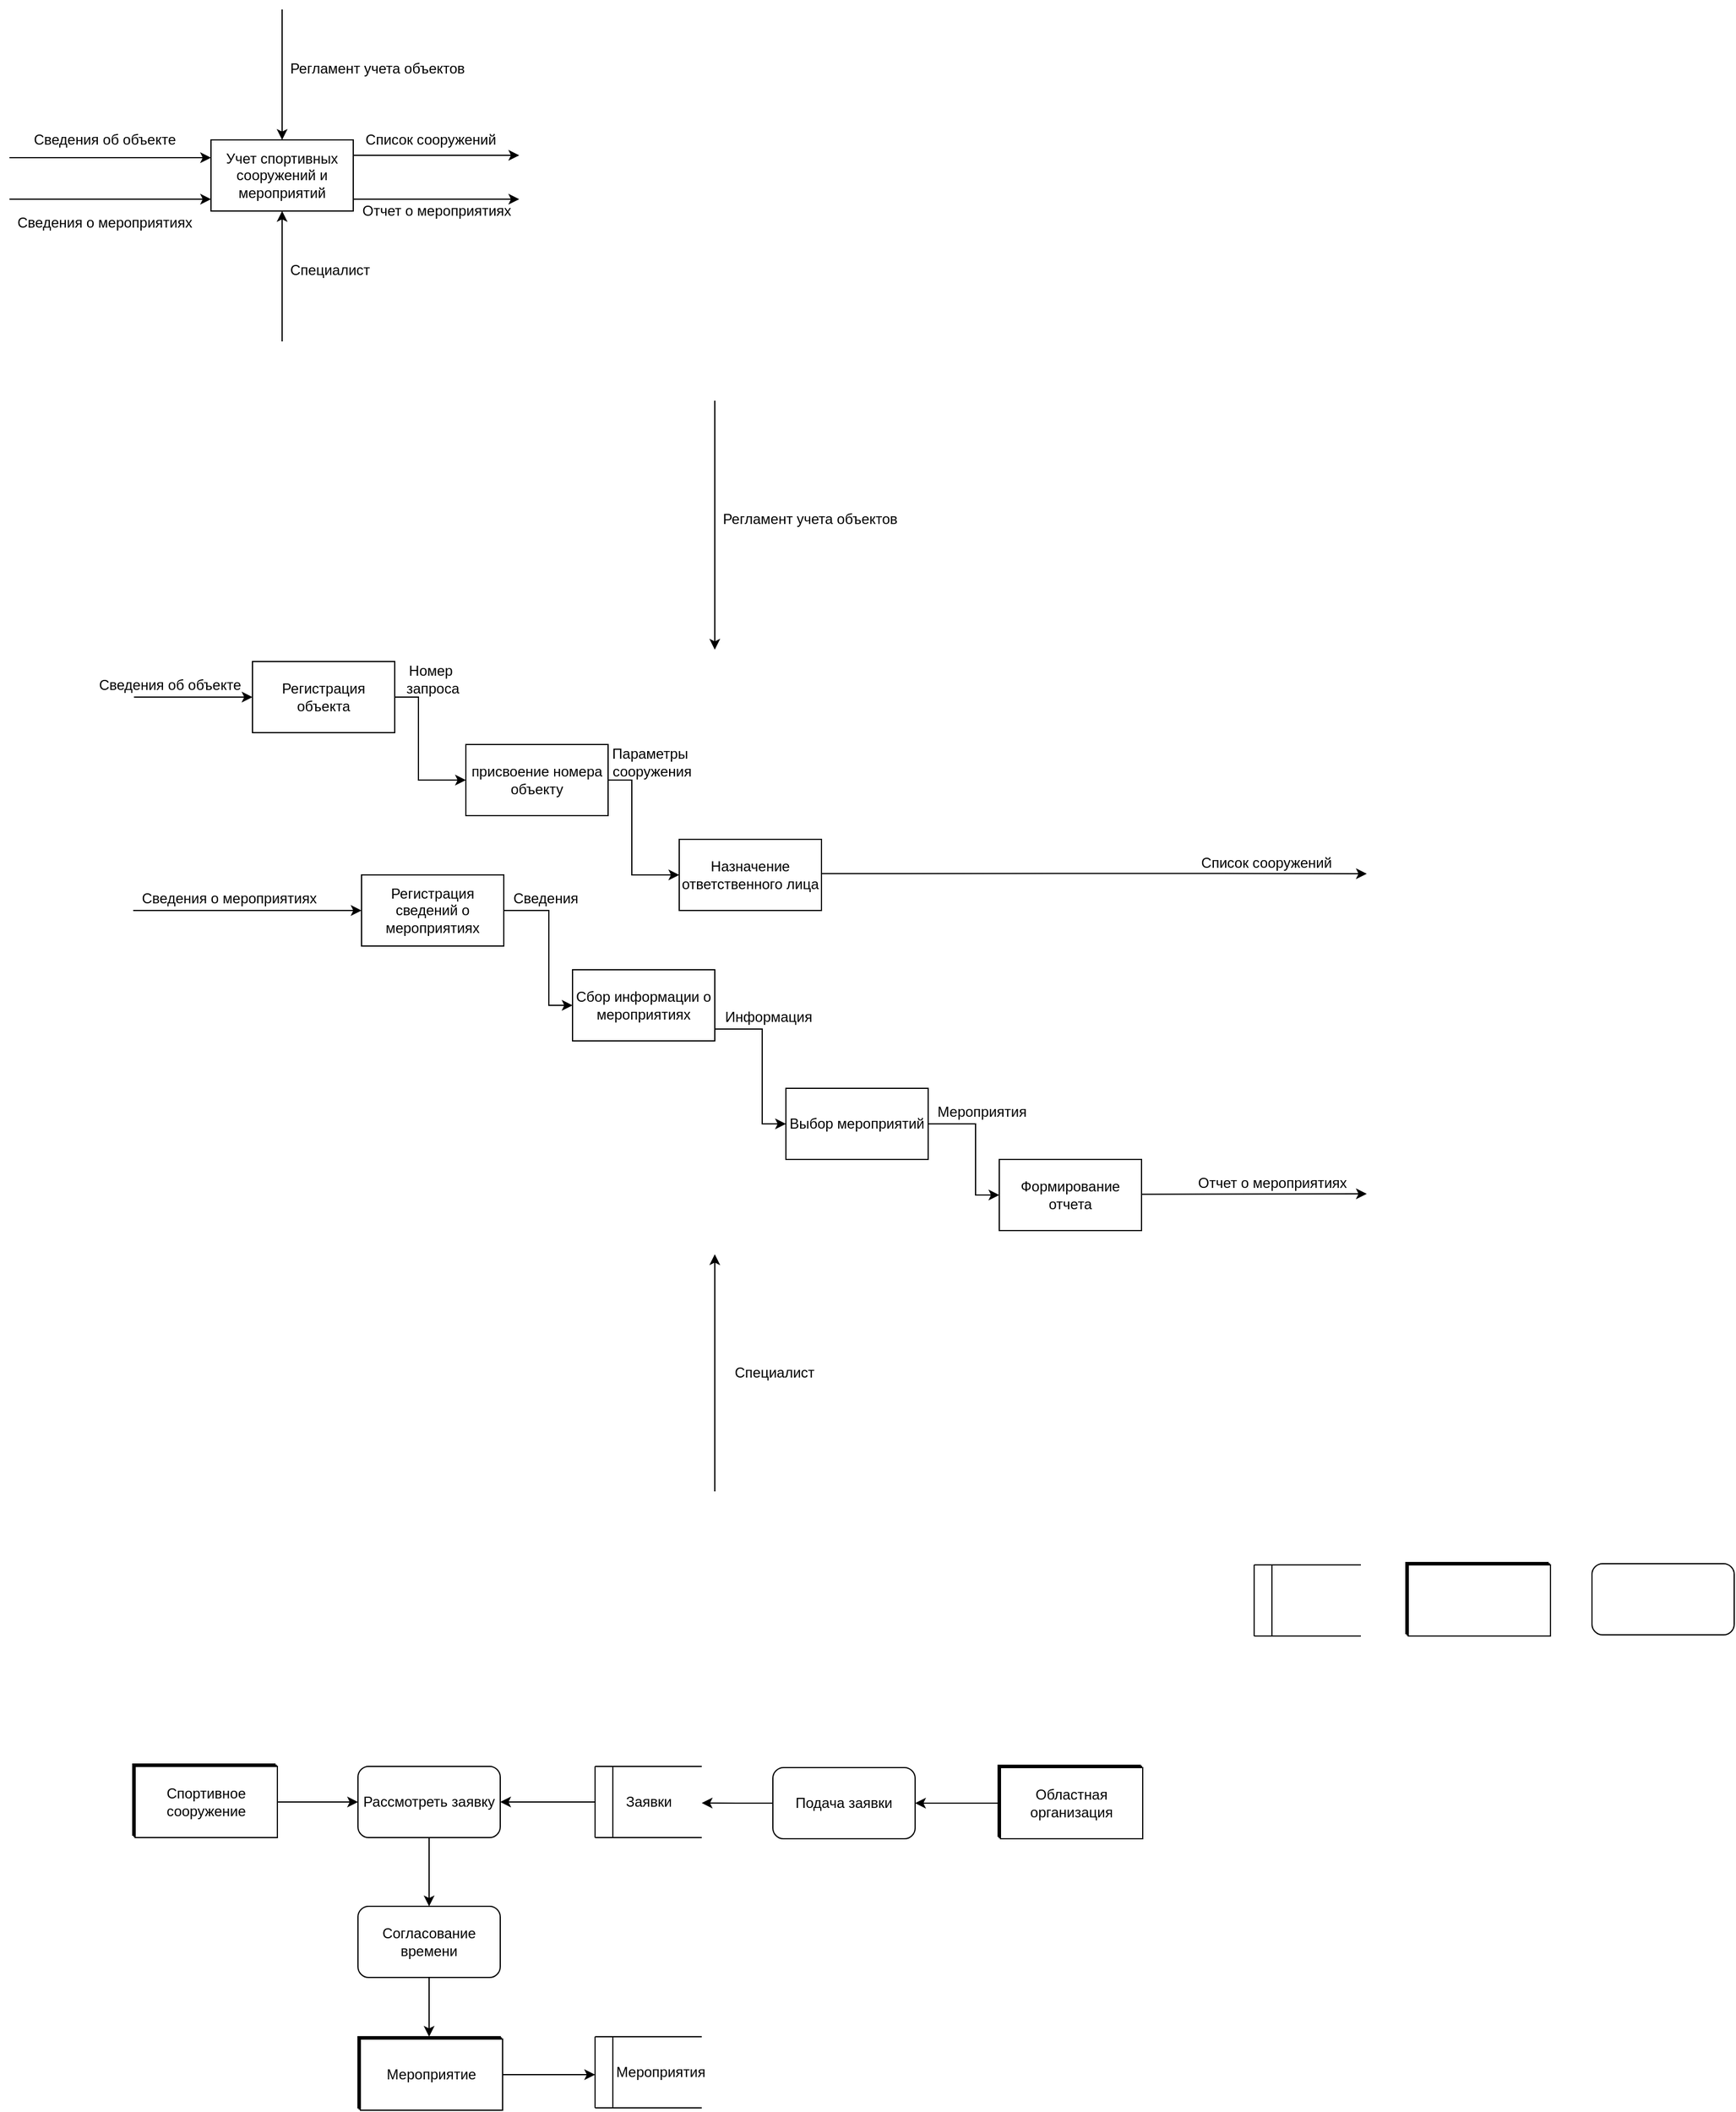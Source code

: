 <mxfile version="14.6.13" type="github">
  <diagram id="JcpFo3pnrb1yveTzviW8" name="Page-1">
    <mxGraphModel dx="1837" dy="1023" grid="1" gridSize="10" guides="1" tooltips="1" connect="1" arrows="1" fold="1" page="1" pageScale="1" pageWidth="827" pageHeight="1169" math="0" shadow="0">
      <root>
        <mxCell id="0" />
        <mxCell id="1" parent="0" />
        <mxCell id="RXx_gNftj5iXkbYdSQBd-1" value="Учет спортивных сооружений и мероприятий" style="rounded=0;whiteSpace=wrap;html=1;" parent="1" vertex="1">
          <mxGeometry x="220" y="140" width="120" height="60" as="geometry" />
        </mxCell>
        <mxCell id="RXx_gNftj5iXkbYdSQBd-2" value="" style="endArrow=classic;html=1;entryX=0;entryY=0.5;entryDx=0;entryDy=0;" parent="1" edge="1">
          <mxGeometry width="50" height="50" relative="1" as="geometry">
            <mxPoint x="50" y="155" as="sourcePoint" />
            <mxPoint x="220" y="155" as="targetPoint" />
          </mxGeometry>
        </mxCell>
        <mxCell id="RXx_gNftj5iXkbYdSQBd-3" value="Сведения об объекте" style="text;html=1;align=center;verticalAlign=middle;resizable=0;points=[];autosize=1;strokeColor=none;" parent="1" vertex="1">
          <mxGeometry x="60" y="130" width="140" height="20" as="geometry" />
        </mxCell>
        <mxCell id="RXx_gNftj5iXkbYdSQBd-4" value="" style="endArrow=classic;html=1;entryX=0.5;entryY=0;entryDx=0;entryDy=0;" parent="1" target="RXx_gNftj5iXkbYdSQBd-1" edge="1">
          <mxGeometry width="50" height="50" relative="1" as="geometry">
            <mxPoint x="280" y="30" as="sourcePoint" />
            <mxPoint x="300" y="130" as="targetPoint" />
          </mxGeometry>
        </mxCell>
        <mxCell id="RXx_gNftj5iXkbYdSQBd-5" value="Регламент учета объектов" style="text;html=1;align=center;verticalAlign=middle;resizable=0;points=[];autosize=1;strokeColor=none;" parent="1" vertex="1">
          <mxGeometry x="280" y="70" width="160" height="20" as="geometry" />
        </mxCell>
        <mxCell id="RXx_gNftj5iXkbYdSQBd-6" value="" style="endArrow=classic;html=1;entryX=0.5;entryY=1;entryDx=0;entryDy=0;" parent="1" target="RXx_gNftj5iXkbYdSQBd-1" edge="1">
          <mxGeometry width="50" height="50" relative="1" as="geometry">
            <mxPoint x="280" y="310" as="sourcePoint" />
            <mxPoint x="310" y="250" as="targetPoint" />
          </mxGeometry>
        </mxCell>
        <mxCell id="RXx_gNftj5iXkbYdSQBd-7" value="Специалист" style="text;html=1;align=center;verticalAlign=middle;resizable=0;points=[];autosize=1;strokeColor=none;" parent="1" vertex="1">
          <mxGeometry x="280" y="240" width="80" height="20" as="geometry" />
        </mxCell>
        <mxCell id="RXx_gNftj5iXkbYdSQBd-8" value="" style="endArrow=classic;html=1;exitX=1;exitY=0.5;exitDx=0;exitDy=0;" parent="1" edge="1">
          <mxGeometry width="50" height="50" relative="1" as="geometry">
            <mxPoint x="340" y="153" as="sourcePoint" />
            <mxPoint x="480" y="153" as="targetPoint" />
          </mxGeometry>
        </mxCell>
        <mxCell id="RXx_gNftj5iXkbYdSQBd-9" value="Список сооружений" style="text;html=1;align=center;verticalAlign=middle;resizable=0;points=[];autosize=1;strokeColor=none;" parent="1" vertex="1">
          <mxGeometry x="340" y="130" width="130" height="20" as="geometry" />
        </mxCell>
        <mxCell id="RXx_gNftj5iXkbYdSQBd-10" value="" style="endArrow=classic;html=1;" parent="1" edge="1">
          <mxGeometry width="50" height="50" relative="1" as="geometry">
            <mxPoint x="155" y="610" as="sourcePoint" />
            <mxPoint x="255" y="610" as="targetPoint" />
          </mxGeometry>
        </mxCell>
        <mxCell id="RXx_gNftj5iXkbYdSQBd-11" value="Сведения об объекте" style="text;html=1;align=center;verticalAlign=middle;resizable=0;points=[];autosize=1;strokeColor=none;" parent="1" vertex="1">
          <mxGeometry x="115" y="590" width="140" height="20" as="geometry" />
        </mxCell>
        <mxCell id="RXx_gNftj5iXkbYdSQBd-15" style="edgeStyle=orthogonalEdgeStyle;rounded=0;orthogonalLoop=1;jettySize=auto;html=1;entryX=0;entryY=0.5;entryDx=0;entryDy=0;" parent="1" source="RXx_gNftj5iXkbYdSQBd-12" target="RXx_gNftj5iXkbYdSQBd-13" edge="1">
          <mxGeometry relative="1" as="geometry">
            <Array as="points">
              <mxPoint x="395" y="610" />
              <mxPoint x="395" y="680" />
            </Array>
          </mxGeometry>
        </mxCell>
        <mxCell id="RXx_gNftj5iXkbYdSQBd-12" value="Регистрация объекта" style="rounded=0;whiteSpace=wrap;html=1;" parent="1" vertex="1">
          <mxGeometry x="255" y="580" width="120" height="60" as="geometry" />
        </mxCell>
        <mxCell id="RXx_gNftj5iXkbYdSQBd-18" style="edgeStyle=orthogonalEdgeStyle;rounded=0;orthogonalLoop=1;jettySize=auto;html=1;entryX=0;entryY=0.5;entryDx=0;entryDy=0;" parent="1" source="RXx_gNftj5iXkbYdSQBd-13" target="RXx_gNftj5iXkbYdSQBd-17" edge="1">
          <mxGeometry relative="1" as="geometry">
            <Array as="points">
              <mxPoint x="575" y="680" />
              <mxPoint x="575" y="760" />
            </Array>
          </mxGeometry>
        </mxCell>
        <mxCell id="RXx_gNftj5iXkbYdSQBd-13" value="присвоение номера объекту" style="rounded=0;whiteSpace=wrap;html=1;" parent="1" vertex="1">
          <mxGeometry x="435" y="650" width="120" height="60" as="geometry" />
        </mxCell>
        <mxCell id="RXx_gNftj5iXkbYdSQBd-16" value="Номер&lt;br&gt;&amp;nbsp;запроса" style="text;html=1;align=center;verticalAlign=middle;resizable=0;points=[];autosize=1;strokeColor=none;" parent="1" vertex="1">
          <mxGeometry x="375" y="580" width="60" height="30" as="geometry" />
        </mxCell>
        <mxCell id="RXx_gNftj5iXkbYdSQBd-17" value="Назначение ответственного лица" style="rounded=0;whiteSpace=wrap;html=1;" parent="1" vertex="1">
          <mxGeometry x="615" y="730" width="120" height="60" as="geometry" />
        </mxCell>
        <mxCell id="RXx_gNftj5iXkbYdSQBd-22" value="Параметры&lt;br&gt;&amp;nbsp;сооружения" style="text;html=1;align=center;verticalAlign=middle;resizable=0;points=[];autosize=1;strokeColor=none;" parent="1" vertex="1">
          <mxGeometry x="545" y="650" width="90" height="30" as="geometry" />
        </mxCell>
        <mxCell id="RXx_gNftj5iXkbYdSQBd-27" style="edgeStyle=orthogonalEdgeStyle;rounded=0;orthogonalLoop=1;jettySize=auto;html=1;exitX=1;exitY=0.5;exitDx=0;exitDy=0;" parent="1" edge="1">
          <mxGeometry relative="1" as="geometry">
            <mxPoint x="1195" y="759" as="targetPoint" />
            <mxPoint x="735" y="758.82" as="sourcePoint" />
            <Array as="points">
              <mxPoint x="1075" y="759" />
              <mxPoint x="1075" y="759" />
            </Array>
          </mxGeometry>
        </mxCell>
        <mxCell id="RXx_gNftj5iXkbYdSQBd-28" value="Список сооружений" style="text;html=1;align=center;verticalAlign=middle;resizable=0;points=[];autosize=1;strokeColor=none;" parent="1" vertex="1">
          <mxGeometry x="1045" y="740" width="130" height="20" as="geometry" />
        </mxCell>
        <mxCell id="RXx_gNftj5iXkbYdSQBd-80" style="edgeStyle=orthogonalEdgeStyle;rounded=0;orthogonalLoop=1;jettySize=auto;html=1;exitX=0;exitY=0.5;exitDx=0;exitDy=0;" parent="1" source="RXx_gNftj5iXkbYdSQBd-47" edge="1">
          <mxGeometry relative="1" as="geometry">
            <mxPoint x="634" y="1542.857" as="targetPoint" />
          </mxGeometry>
        </mxCell>
        <mxCell id="RXx_gNftj5iXkbYdSQBd-47" value="Подача заявки" style="rounded=1;whiteSpace=wrap;html=1;" parent="1" vertex="1">
          <mxGeometry x="694" y="1513" width="120" height="60" as="geometry" />
        </mxCell>
        <mxCell id="RXx_gNftj5iXkbYdSQBd-51" value="" style="group" parent="1" vertex="1" connectable="0">
          <mxGeometry x="1228" y="1340" width="122" height="62" as="geometry" />
        </mxCell>
        <mxCell id="RXx_gNftj5iXkbYdSQBd-48" value="" style="rounded=0;whiteSpace=wrap;html=1;" parent="RXx_gNftj5iXkbYdSQBd-51" vertex="1">
          <mxGeometry width="120" height="60" as="geometry" />
        </mxCell>
        <mxCell id="RXx_gNftj5iXkbYdSQBd-49" value="" style="rounded=0;whiteSpace=wrap;html=1;" parent="RXx_gNftj5iXkbYdSQBd-51" vertex="1">
          <mxGeometry x="1" y="1" width="120" height="60" as="geometry" />
        </mxCell>
        <mxCell id="RXx_gNftj5iXkbYdSQBd-50" value="" style="rounded=0;whiteSpace=wrap;html=1;" parent="RXx_gNftj5iXkbYdSQBd-51" vertex="1">
          <mxGeometry x="2" y="2" width="120" height="60" as="geometry" />
        </mxCell>
        <mxCell id="RXx_gNftj5iXkbYdSQBd-58" value="" style="group" parent="1" vertex="1" connectable="0">
          <mxGeometry x="1100" y="1342" width="90" height="60" as="geometry" />
        </mxCell>
        <mxCell id="RXx_gNftj5iXkbYdSQBd-53" value="" style="endArrow=none;html=1;" parent="RXx_gNftj5iXkbYdSQBd-58" edge="1">
          <mxGeometry width="50" height="50" as="geometry">
            <mxPoint y="60" as="sourcePoint" />
            <mxPoint as="targetPoint" />
          </mxGeometry>
        </mxCell>
        <mxCell id="RXx_gNftj5iXkbYdSQBd-54" value="" style="endArrow=none;html=1;" parent="RXx_gNftj5iXkbYdSQBd-58" edge="1">
          <mxGeometry x="5" width="50" height="50" as="geometry">
            <mxPoint x="15" y="60" as="sourcePoint" />
            <mxPoint x="15" as="targetPoint" />
          </mxGeometry>
        </mxCell>
        <mxCell id="RXx_gNftj5iXkbYdSQBd-55" value="" style="endArrow=none;html=1;" parent="RXx_gNftj5iXkbYdSQBd-58" edge="1">
          <mxGeometry width="50" height="50" as="geometry">
            <mxPoint as="sourcePoint" />
            <mxPoint x="90" as="targetPoint" />
          </mxGeometry>
        </mxCell>
        <mxCell id="RXx_gNftj5iXkbYdSQBd-56" value="" style="endArrow=none;html=1;" parent="RXx_gNftj5iXkbYdSQBd-58" edge="1">
          <mxGeometry width="50" height="50" as="geometry">
            <mxPoint y="60" as="sourcePoint" />
            <mxPoint x="90" y="60" as="targetPoint" />
          </mxGeometry>
        </mxCell>
        <mxCell id="RXx_gNftj5iXkbYdSQBd-59" value="" style="group" parent="1" vertex="1" connectable="0">
          <mxGeometry x="154" y="1510" width="122" height="62" as="geometry" />
        </mxCell>
        <mxCell id="RXx_gNftj5iXkbYdSQBd-60" value="" style="rounded=0;whiteSpace=wrap;html=1;" parent="RXx_gNftj5iXkbYdSQBd-59" vertex="1">
          <mxGeometry width="120" height="60" as="geometry" />
        </mxCell>
        <mxCell id="RXx_gNftj5iXkbYdSQBd-61" value="" style="rounded=0;whiteSpace=wrap;html=1;" parent="RXx_gNftj5iXkbYdSQBd-59" vertex="1">
          <mxGeometry x="1" y="1" width="120" height="60" as="geometry" />
        </mxCell>
        <mxCell id="RXx_gNftj5iXkbYdSQBd-62" value="Спортивное сооружение" style="rounded=0;whiteSpace=wrap;html=1;" parent="RXx_gNftj5iXkbYdSQBd-59" vertex="1">
          <mxGeometry x="2" y="2" width="120" height="60" as="geometry" />
        </mxCell>
        <mxCell id="RXx_gNftj5iXkbYdSQBd-63" value="" style="group" parent="1" vertex="1" connectable="0">
          <mxGeometry x="344" y="1740" width="122" height="62" as="geometry" />
        </mxCell>
        <mxCell id="RXx_gNftj5iXkbYdSQBd-64" value="" style="rounded=0;whiteSpace=wrap;html=1;" parent="RXx_gNftj5iXkbYdSQBd-63" vertex="1">
          <mxGeometry width="120" height="60" as="geometry" />
        </mxCell>
        <mxCell id="RXx_gNftj5iXkbYdSQBd-65" value="" style="rounded=0;whiteSpace=wrap;html=1;" parent="RXx_gNftj5iXkbYdSQBd-63" vertex="1">
          <mxGeometry x="1" y="1" width="120" height="60" as="geometry" />
        </mxCell>
        <mxCell id="RXx_gNftj5iXkbYdSQBd-66" value="Мероприятие" style="rounded=0;whiteSpace=wrap;html=1;" parent="RXx_gNftj5iXkbYdSQBd-63" vertex="1">
          <mxGeometry x="2" y="2" width="120" height="60" as="geometry" />
        </mxCell>
        <mxCell id="RXx_gNftj5iXkbYdSQBd-67" value="" style="group" parent="1" vertex="1" connectable="0">
          <mxGeometry x="884" y="1511" width="122" height="62" as="geometry" />
        </mxCell>
        <mxCell id="RXx_gNftj5iXkbYdSQBd-68" value="" style="rounded=0;whiteSpace=wrap;html=1;" parent="RXx_gNftj5iXkbYdSQBd-67" vertex="1">
          <mxGeometry width="120" height="60" as="geometry" />
        </mxCell>
        <mxCell id="RXx_gNftj5iXkbYdSQBd-69" value="" style="rounded=0;whiteSpace=wrap;html=1;" parent="RXx_gNftj5iXkbYdSQBd-67" vertex="1">
          <mxGeometry x="1" y="1" width="120" height="60" as="geometry" />
        </mxCell>
        <mxCell id="RXx_gNftj5iXkbYdSQBd-70" value="Областная организация" style="rounded=0;whiteSpace=wrap;html=1;" parent="RXx_gNftj5iXkbYdSQBd-67" vertex="1">
          <mxGeometry x="2" y="2" width="120" height="60" as="geometry" />
        </mxCell>
        <mxCell id="RXx_gNftj5iXkbYdSQBd-71" style="edgeStyle=orthogonalEdgeStyle;rounded=0;orthogonalLoop=1;jettySize=auto;html=1;" parent="1" source="RXx_gNftj5iXkbYdSQBd-70" target="RXx_gNftj5iXkbYdSQBd-47" edge="1">
          <mxGeometry relative="1" as="geometry" />
        </mxCell>
        <mxCell id="RXx_gNftj5iXkbYdSQBd-85" style="edgeStyle=orthogonalEdgeStyle;rounded=0;orthogonalLoop=1;jettySize=auto;html=1;" parent="1" source="RXx_gNftj5iXkbYdSQBd-72" target="RXx_gNftj5iXkbYdSQBd-84" edge="1">
          <mxGeometry relative="1" as="geometry" />
        </mxCell>
        <mxCell id="RXx_gNftj5iXkbYdSQBd-72" value="Рассмотреть заявку" style="rounded=1;whiteSpace=wrap;html=1;" parent="1" vertex="1">
          <mxGeometry x="344" y="1512" width="120" height="60" as="geometry" />
        </mxCell>
        <mxCell id="RXx_gNftj5iXkbYdSQBd-73" value="" style="group" parent="1" vertex="1" connectable="0">
          <mxGeometry x="544" y="1512" width="90" height="60" as="geometry" />
        </mxCell>
        <mxCell id="RXx_gNftj5iXkbYdSQBd-74" value="" style="endArrow=none;html=1;" parent="RXx_gNftj5iXkbYdSQBd-73" edge="1">
          <mxGeometry width="50" height="50" as="geometry">
            <mxPoint y="60" as="sourcePoint" />
            <mxPoint as="targetPoint" />
          </mxGeometry>
        </mxCell>
        <mxCell id="RXx_gNftj5iXkbYdSQBd-75" value="" style="endArrow=none;html=1;" parent="RXx_gNftj5iXkbYdSQBd-73" edge="1">
          <mxGeometry x="5" width="50" height="50" as="geometry">
            <mxPoint x="15" y="60" as="sourcePoint" />
            <mxPoint x="15" as="targetPoint" />
          </mxGeometry>
        </mxCell>
        <mxCell id="RXx_gNftj5iXkbYdSQBd-76" value="" style="endArrow=none;html=1;" parent="RXx_gNftj5iXkbYdSQBd-73" edge="1">
          <mxGeometry width="50" height="50" as="geometry">
            <mxPoint as="sourcePoint" />
            <mxPoint x="90" as="targetPoint" />
          </mxGeometry>
        </mxCell>
        <mxCell id="RXx_gNftj5iXkbYdSQBd-77" value="" style="endArrow=none;html=1;" parent="RXx_gNftj5iXkbYdSQBd-73" edge="1">
          <mxGeometry width="50" height="50" as="geometry">
            <mxPoint y="60" as="sourcePoint" />
            <mxPoint x="90" y="60" as="targetPoint" />
          </mxGeometry>
        </mxCell>
        <mxCell id="RXx_gNftj5iXkbYdSQBd-78" value="Заявки" style="text;html=1;align=center;verticalAlign=middle;resizable=0;points=[];autosize=1;strokeColor=none;" parent="RXx_gNftj5iXkbYdSQBd-73" vertex="1">
          <mxGeometry x="20" y="20" width="50" height="20" as="geometry" />
        </mxCell>
        <mxCell id="RXx_gNftj5iXkbYdSQBd-81" style="edgeStyle=orthogonalEdgeStyle;rounded=0;orthogonalLoop=1;jettySize=auto;html=1;exitX=1;exitY=0.5;exitDx=0;exitDy=0;entryX=0;entryY=0.5;entryDx=0;entryDy=0;" parent="1" source="RXx_gNftj5iXkbYdSQBd-62" target="RXx_gNftj5iXkbYdSQBd-72" edge="1">
          <mxGeometry relative="1" as="geometry" />
        </mxCell>
        <mxCell id="RXx_gNftj5iXkbYdSQBd-83" value="" style="endArrow=classic;html=1;entryX=1;entryY=0.5;entryDx=0;entryDy=0;" parent="1" target="RXx_gNftj5iXkbYdSQBd-72" edge="1">
          <mxGeometry width="50" height="50" relative="1" as="geometry">
            <mxPoint x="544" y="1542" as="sourcePoint" />
            <mxPoint x="634" y="1541" as="targetPoint" />
          </mxGeometry>
        </mxCell>
        <mxCell id="RXx_gNftj5iXkbYdSQBd-86" style="edgeStyle=orthogonalEdgeStyle;rounded=0;orthogonalLoop=1;jettySize=auto;html=1;entryX=0.5;entryY=0;entryDx=0;entryDy=0;" parent="1" source="RXx_gNftj5iXkbYdSQBd-84" target="RXx_gNftj5iXkbYdSQBd-64" edge="1">
          <mxGeometry relative="1" as="geometry" />
        </mxCell>
        <mxCell id="RXx_gNftj5iXkbYdSQBd-84" value="Согласование времени" style="rounded=1;whiteSpace=wrap;html=1;" parent="1" vertex="1">
          <mxGeometry x="344" y="1630" width="120" height="60" as="geometry" />
        </mxCell>
        <mxCell id="RXx_gNftj5iXkbYdSQBd-87" value="" style="group" parent="1" vertex="1" connectable="0">
          <mxGeometry x="544" y="1740" width="90" height="60" as="geometry" />
        </mxCell>
        <mxCell id="RXx_gNftj5iXkbYdSQBd-88" value="" style="endArrow=none;html=1;" parent="RXx_gNftj5iXkbYdSQBd-87" edge="1">
          <mxGeometry width="50" height="50" as="geometry">
            <mxPoint y="60" as="sourcePoint" />
            <mxPoint as="targetPoint" />
          </mxGeometry>
        </mxCell>
        <mxCell id="RXx_gNftj5iXkbYdSQBd-89" value="" style="endArrow=none;html=1;" parent="RXx_gNftj5iXkbYdSQBd-87" edge="1">
          <mxGeometry x="5" width="50" height="50" as="geometry">
            <mxPoint x="15" y="60" as="sourcePoint" />
            <mxPoint x="15" as="targetPoint" />
          </mxGeometry>
        </mxCell>
        <mxCell id="RXx_gNftj5iXkbYdSQBd-90" value="" style="endArrow=none;html=1;" parent="RXx_gNftj5iXkbYdSQBd-87" edge="1">
          <mxGeometry width="50" height="50" as="geometry">
            <mxPoint as="sourcePoint" />
            <mxPoint x="90" as="targetPoint" />
          </mxGeometry>
        </mxCell>
        <mxCell id="RXx_gNftj5iXkbYdSQBd-91" value="" style="endArrow=none;html=1;" parent="RXx_gNftj5iXkbYdSQBd-87" edge="1">
          <mxGeometry width="50" height="50" as="geometry">
            <mxPoint y="60" as="sourcePoint" />
            <mxPoint x="90" y="60" as="targetPoint" />
          </mxGeometry>
        </mxCell>
        <mxCell id="RXx_gNftj5iXkbYdSQBd-92" value="Мероприятия" style="text;html=1;align=center;verticalAlign=middle;resizable=0;points=[];autosize=1;strokeColor=none;" parent="RXx_gNftj5iXkbYdSQBd-87" vertex="1">
          <mxGeometry x="10" y="20" width="90" height="20" as="geometry" />
        </mxCell>
        <mxCell id="RXx_gNftj5iXkbYdSQBd-93" style="edgeStyle=orthogonalEdgeStyle;rounded=0;orthogonalLoop=1;jettySize=auto;html=1;" parent="1" source="RXx_gNftj5iXkbYdSQBd-66" edge="1">
          <mxGeometry relative="1" as="geometry">
            <mxPoint x="544" y="1772" as="targetPoint" />
          </mxGeometry>
        </mxCell>
        <mxCell id="RXx_gNftj5iXkbYdSQBd-94" value="" style="rounded=1;whiteSpace=wrap;html=1;" parent="1" vertex="1">
          <mxGeometry x="1385" y="1341" width="120" height="60" as="geometry" />
        </mxCell>
        <mxCell id="itpdXc0H2e_z4cBBcjtA-1" value="" style="endArrow=classic;html=1;entryX=0;entryY=0.5;entryDx=0;entryDy=0;" edge="1" parent="1">
          <mxGeometry width="50" height="50" relative="1" as="geometry">
            <mxPoint x="50" y="190" as="sourcePoint" />
            <mxPoint x="220" y="190" as="targetPoint" />
          </mxGeometry>
        </mxCell>
        <mxCell id="itpdXc0H2e_z4cBBcjtA-2" value="Сведения о мероприятиях" style="text;html=1;align=center;verticalAlign=middle;resizable=0;points=[];autosize=1;strokeColor=none;" vertex="1" parent="1">
          <mxGeometry x="50" y="200" width="160" height="20" as="geometry" />
        </mxCell>
        <mxCell id="itpdXc0H2e_z4cBBcjtA-3" value="" style="endArrow=classic;html=1;exitX=1;exitY=0.5;exitDx=0;exitDy=0;" edge="1" parent="1">
          <mxGeometry width="50" height="50" relative="1" as="geometry">
            <mxPoint x="340" y="190" as="sourcePoint" />
            <mxPoint x="480" y="190" as="targetPoint" />
          </mxGeometry>
        </mxCell>
        <mxCell id="itpdXc0H2e_z4cBBcjtA-4" value="Отчет о мероприятиях" style="text;html=1;align=center;verticalAlign=middle;resizable=0;points=[];autosize=1;strokeColor=none;" vertex="1" parent="1">
          <mxGeometry x="340" y="190" width="140" height="20" as="geometry" />
        </mxCell>
        <mxCell id="itpdXc0H2e_z4cBBcjtA-18" style="edgeStyle=orthogonalEdgeStyle;rounded=0;orthogonalLoop=1;jettySize=auto;html=1;entryX=0;entryY=0.5;entryDx=0;entryDy=0;" edge="1" parent="1" source="itpdXc0H2e_z4cBBcjtA-5" target="itpdXc0H2e_z4cBBcjtA-8">
          <mxGeometry relative="1" as="geometry">
            <Array as="points">
              <mxPoint x="505" y="790" />
              <mxPoint x="505" y="870" />
            </Array>
          </mxGeometry>
        </mxCell>
        <mxCell id="itpdXc0H2e_z4cBBcjtA-5" value="Регистрация сведений о мероприятиях" style="rounded=0;whiteSpace=wrap;html=1;" vertex="1" parent="1">
          <mxGeometry x="347" y="760" width="120" height="60" as="geometry" />
        </mxCell>
        <mxCell id="itpdXc0H2e_z4cBBcjtA-6" value="Сведения о мероприятиях" style="text;html=1;align=center;verticalAlign=middle;resizable=0;points=[];autosize=1;strokeColor=none;" vertex="1" parent="1">
          <mxGeometry x="155" y="770" width="160" height="20" as="geometry" />
        </mxCell>
        <mxCell id="itpdXc0H2e_z4cBBcjtA-7" value="" style="endArrow=classic;html=1;entryX=0;entryY=0.5;entryDx=0;entryDy=0;exitX=-0.004;exitY=1;exitDx=0;exitDy=0;exitPerimeter=0;" edge="1" parent="1" source="itpdXc0H2e_z4cBBcjtA-6">
          <mxGeometry width="50" height="50" relative="1" as="geometry">
            <mxPoint x="177" y="790.0" as="sourcePoint" />
            <mxPoint x="347" y="790.0" as="targetPoint" />
          </mxGeometry>
        </mxCell>
        <mxCell id="itpdXc0H2e_z4cBBcjtA-13" style="edgeStyle=orthogonalEdgeStyle;rounded=0;orthogonalLoop=1;jettySize=auto;html=1;entryX=0;entryY=0.5;entryDx=0;entryDy=0;" edge="1" parent="1" source="itpdXc0H2e_z4cBBcjtA-8" target="itpdXc0H2e_z4cBBcjtA-12">
          <mxGeometry relative="1" as="geometry">
            <Array as="points">
              <mxPoint x="685" y="890" />
              <mxPoint x="685" y="970" />
            </Array>
          </mxGeometry>
        </mxCell>
        <mxCell id="itpdXc0H2e_z4cBBcjtA-8" value="Сбор информации о мероприятиях" style="rounded=0;whiteSpace=wrap;html=1;" vertex="1" parent="1">
          <mxGeometry x="525" y="840" width="120" height="60" as="geometry" />
        </mxCell>
        <mxCell id="itpdXc0H2e_z4cBBcjtA-20" style="edgeStyle=orthogonalEdgeStyle;rounded=0;orthogonalLoop=1;jettySize=auto;html=1;entryX=0;entryY=0.5;entryDx=0;entryDy=0;" edge="1" parent="1" source="itpdXc0H2e_z4cBBcjtA-12" target="itpdXc0H2e_z4cBBcjtA-15">
          <mxGeometry relative="1" as="geometry">
            <Array as="points">
              <mxPoint x="865" y="970" />
              <mxPoint x="865" y="1030" />
            </Array>
          </mxGeometry>
        </mxCell>
        <mxCell id="itpdXc0H2e_z4cBBcjtA-12" value="Выбор мероприятий" style="rounded=0;whiteSpace=wrap;html=1;" vertex="1" parent="1">
          <mxGeometry x="705" y="940" width="120" height="60" as="geometry" />
        </mxCell>
        <mxCell id="itpdXc0H2e_z4cBBcjtA-15" value="Формирование отчета" style="rounded=0;whiteSpace=wrap;html=1;" vertex="1" parent="1">
          <mxGeometry x="885" y="1000" width="120" height="60" as="geometry" />
        </mxCell>
        <mxCell id="itpdXc0H2e_z4cBBcjtA-26" value="" style="endArrow=classic;html=1;exitX=-0.004;exitY=1;exitDx=0;exitDy=0;exitPerimeter=0;" edge="1" parent="1">
          <mxGeometry width="50" height="50" relative="1" as="geometry">
            <mxPoint x="1005.0" y="1029.41" as="sourcePoint" />
            <mxPoint x="1195" y="1029" as="targetPoint" />
          </mxGeometry>
        </mxCell>
        <mxCell id="itpdXc0H2e_z4cBBcjtA-27" value="Отчет о мероприятиях" style="text;html=1;align=center;verticalAlign=middle;resizable=0;points=[];autosize=1;strokeColor=none;" vertex="1" parent="1">
          <mxGeometry x="1045" y="1010" width="140" height="20" as="geometry" />
        </mxCell>
        <mxCell id="itpdXc0H2e_z4cBBcjtA-29" value="Сведения" style="text;html=1;align=center;verticalAlign=middle;resizable=0;points=[];autosize=1;strokeColor=none;" vertex="1" parent="1">
          <mxGeometry x="467" y="770" width="70" height="20" as="geometry" />
        </mxCell>
        <mxCell id="itpdXc0H2e_z4cBBcjtA-30" value="Информация" style="text;html=1;align=center;verticalAlign=middle;resizable=0;points=[];autosize=1;strokeColor=none;" vertex="1" parent="1">
          <mxGeometry x="645" y="870" width="90" height="20" as="geometry" />
        </mxCell>
        <mxCell id="itpdXc0H2e_z4cBBcjtA-31" value="Мероприятия" style="text;html=1;align=center;verticalAlign=middle;resizable=0;points=[];autosize=1;strokeColor=none;" vertex="1" parent="1">
          <mxGeometry x="825" y="950" width="90" height="20" as="geometry" />
        </mxCell>
        <mxCell id="itpdXc0H2e_z4cBBcjtA-32" value="" style="endArrow=classic;html=1;" edge="1" parent="1">
          <mxGeometry width="50" height="50" relative="1" as="geometry">
            <mxPoint x="645" y="360" as="sourcePoint" />
            <mxPoint x="645" y="570" as="targetPoint" />
          </mxGeometry>
        </mxCell>
        <mxCell id="itpdXc0H2e_z4cBBcjtA-33" value="" style="endArrow=classic;html=1;" edge="1" parent="1">
          <mxGeometry width="50" height="50" relative="1" as="geometry">
            <mxPoint x="645" y="1280" as="sourcePoint" />
            <mxPoint x="645" y="1080" as="targetPoint" />
          </mxGeometry>
        </mxCell>
        <mxCell id="itpdXc0H2e_z4cBBcjtA-34" value="Регламент учета объектов" style="text;html=1;align=center;verticalAlign=middle;resizable=0;points=[];autosize=1;strokeColor=none;" vertex="1" parent="1">
          <mxGeometry x="645" y="450" width="160" height="20" as="geometry" />
        </mxCell>
        <mxCell id="itpdXc0H2e_z4cBBcjtA-35" value="Специалист" style="text;html=1;align=center;verticalAlign=middle;resizable=0;points=[];autosize=1;strokeColor=none;" vertex="1" parent="1">
          <mxGeometry x="655" y="1170" width="80" height="20" as="geometry" />
        </mxCell>
      </root>
    </mxGraphModel>
  </diagram>
</mxfile>
